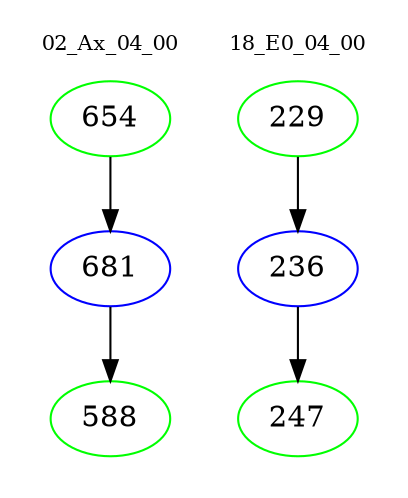 digraph{
subgraph cluster_0 {
color = white
label = "02_Ax_04_00";
fontsize=10;
T0_654 [label="654", color="green"]
T0_654 -> T0_681 [color="black"]
T0_681 [label="681", color="blue"]
T0_681 -> T0_588 [color="black"]
T0_588 [label="588", color="green"]
}
subgraph cluster_1 {
color = white
label = "18_E0_04_00";
fontsize=10;
T1_229 [label="229", color="green"]
T1_229 -> T1_236 [color="black"]
T1_236 [label="236", color="blue"]
T1_236 -> T1_247 [color="black"]
T1_247 [label="247", color="green"]
}
}
